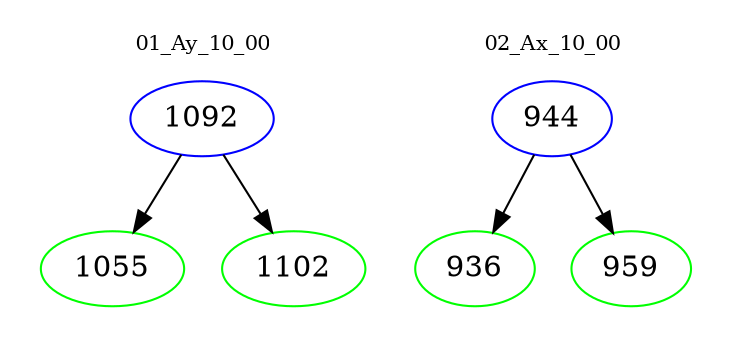 digraph{
subgraph cluster_0 {
color = white
label = "01_Ay_10_00";
fontsize=10;
T0_1092 [label="1092", color="blue"]
T0_1092 -> T0_1055 [color="black"]
T0_1055 [label="1055", color="green"]
T0_1092 -> T0_1102 [color="black"]
T0_1102 [label="1102", color="green"]
}
subgraph cluster_1 {
color = white
label = "02_Ax_10_00";
fontsize=10;
T1_944 [label="944", color="blue"]
T1_944 -> T1_936 [color="black"]
T1_936 [label="936", color="green"]
T1_944 -> T1_959 [color="black"]
T1_959 [label="959", color="green"]
}
}
